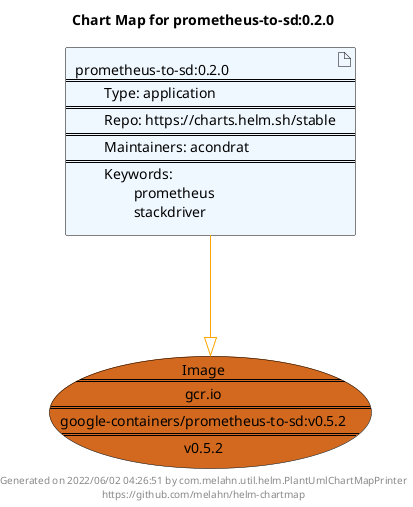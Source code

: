 @startuml
skinparam linetype ortho
skinparam backgroundColor white
skinparam usecaseBorderColor black
skinparam usecaseArrowColor LightSlateGray
skinparam artifactBorderColor black
skinparam artifactArrowColor LightSlateGray

title Chart Map for prometheus-to-sd:0.2.0

'There is one referenced Helm Chart
artifact "prometheus-to-sd:0.2.0\n====\n\tType: application\n====\n\tRepo: https://charts.helm.sh/stable\n====\n\tMaintainers: acondrat\n====\n\tKeywords: \n\t\tprometheus\n\t\tstackdriver" as prometheus_to_sd_0_2_0 #AliceBlue

'There is one referenced Docker Image
usecase "Image\n====\ngcr.io\n====\ngoogle-containers/prometheus-to-sd:v0.5.2\n====\nv0.5.2" as gcr_io_google_containers_prometheus_to_sd_v0_5_2 #Chocolate

'Chart Dependencies
prometheus_to_sd_0_2_0--[#orange]-|>gcr_io_google_containers_prometheus_to_sd_v0_5_2

center footer Generated on 2022/06/02 04:26:51 by com.melahn.util.helm.PlantUmlChartMapPrinter\nhttps://github.com/melahn/helm-chartmap
@enduml
